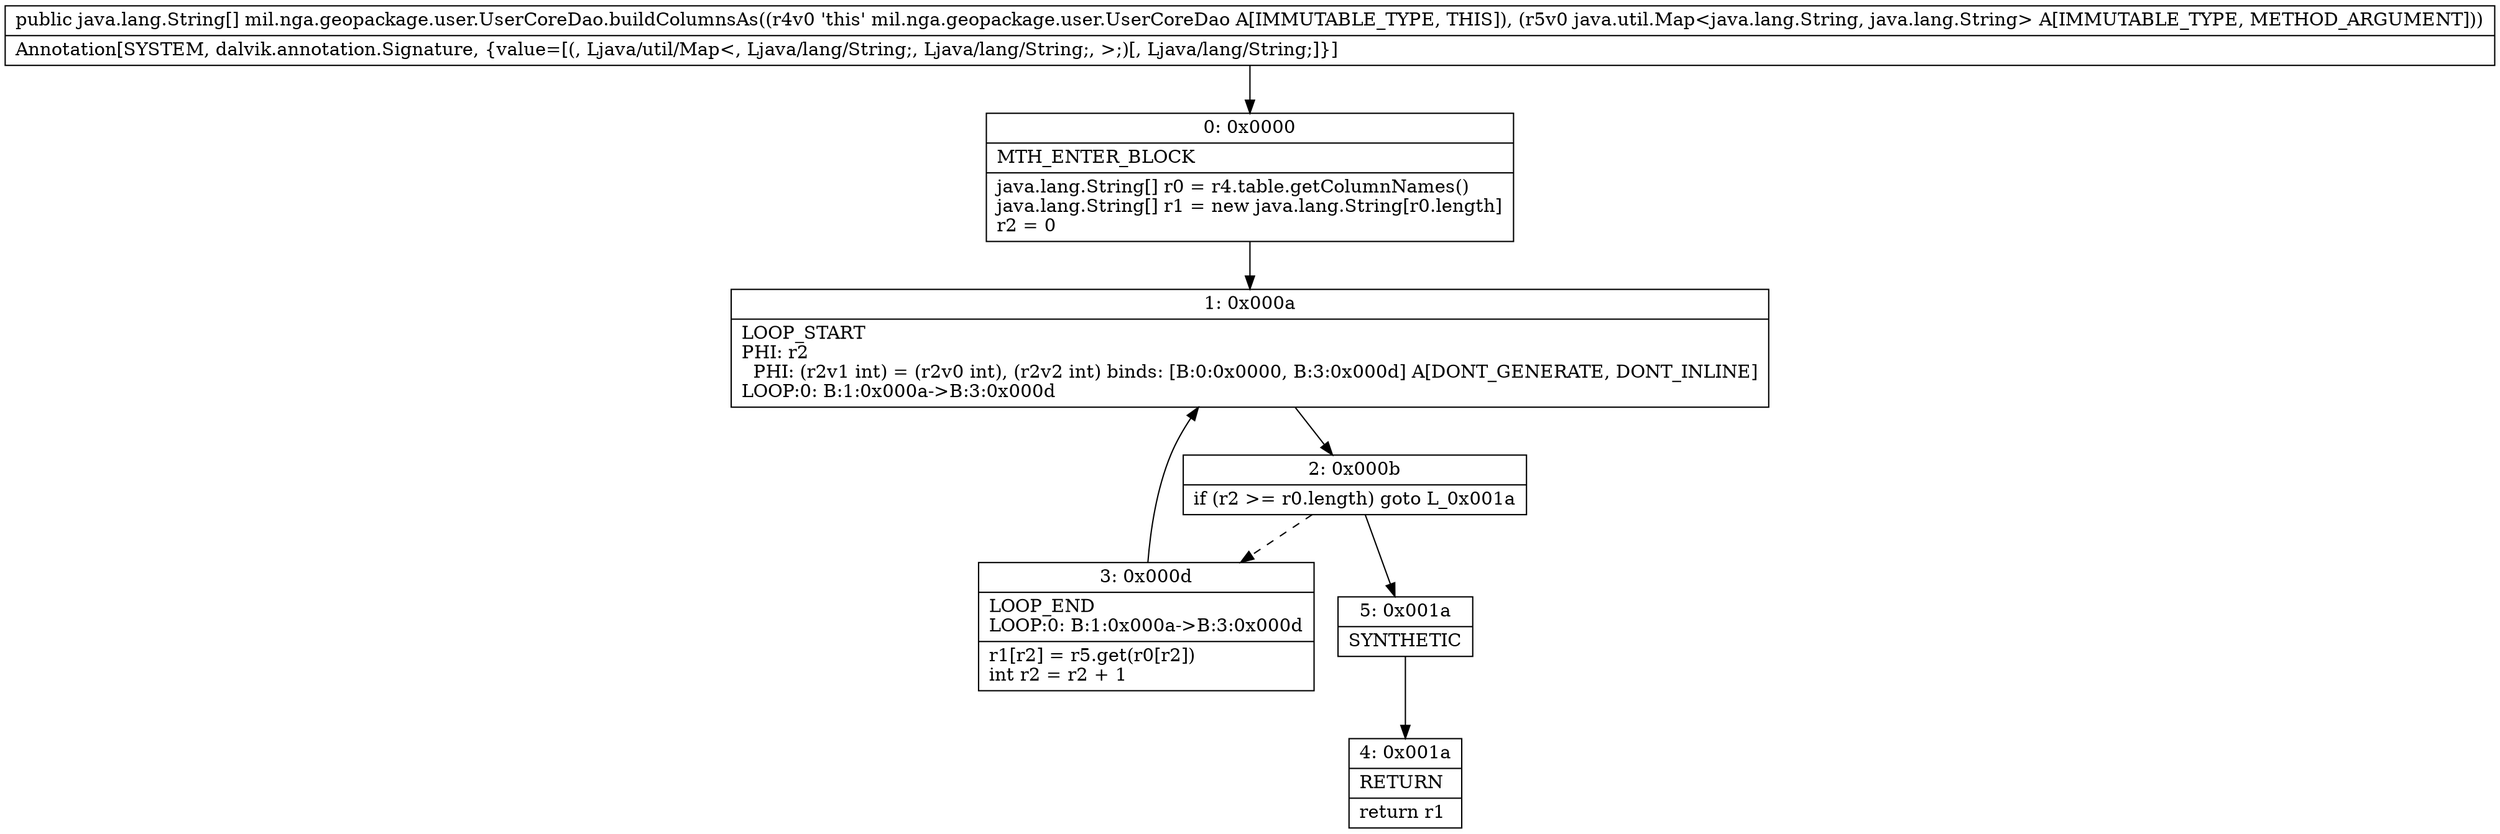 digraph "CFG formil.nga.geopackage.user.UserCoreDao.buildColumnsAs(Ljava\/util\/Map;)[Ljava\/lang\/String;" {
Node_0 [shape=record,label="{0\:\ 0x0000|MTH_ENTER_BLOCK\l|java.lang.String[] r0 = r4.table.getColumnNames()\ljava.lang.String[] r1 = new java.lang.String[r0.length]\lr2 = 0\l}"];
Node_1 [shape=record,label="{1\:\ 0x000a|LOOP_START\lPHI: r2 \l  PHI: (r2v1 int) = (r2v0 int), (r2v2 int) binds: [B:0:0x0000, B:3:0x000d] A[DONT_GENERATE, DONT_INLINE]\lLOOP:0: B:1:0x000a\-\>B:3:0x000d\l}"];
Node_2 [shape=record,label="{2\:\ 0x000b|if (r2 \>= r0.length) goto L_0x001a\l}"];
Node_3 [shape=record,label="{3\:\ 0x000d|LOOP_END\lLOOP:0: B:1:0x000a\-\>B:3:0x000d\l|r1[r2] = r5.get(r0[r2])\lint r2 = r2 + 1\l}"];
Node_4 [shape=record,label="{4\:\ 0x001a|RETURN\l|return r1\l}"];
Node_5 [shape=record,label="{5\:\ 0x001a|SYNTHETIC\l}"];
MethodNode[shape=record,label="{public java.lang.String[] mil.nga.geopackage.user.UserCoreDao.buildColumnsAs((r4v0 'this' mil.nga.geopackage.user.UserCoreDao A[IMMUTABLE_TYPE, THIS]), (r5v0 java.util.Map\<java.lang.String, java.lang.String\> A[IMMUTABLE_TYPE, METHOD_ARGUMENT]))  | Annotation[SYSTEM, dalvik.annotation.Signature, \{value=[(, Ljava\/util\/Map\<, Ljava\/lang\/String;, Ljava\/lang\/String;, \>;)[, Ljava\/lang\/String;]\}]\l}"];
MethodNode -> Node_0;
Node_0 -> Node_1;
Node_1 -> Node_2;
Node_2 -> Node_3[style=dashed];
Node_2 -> Node_5;
Node_3 -> Node_1;
Node_5 -> Node_4;
}

